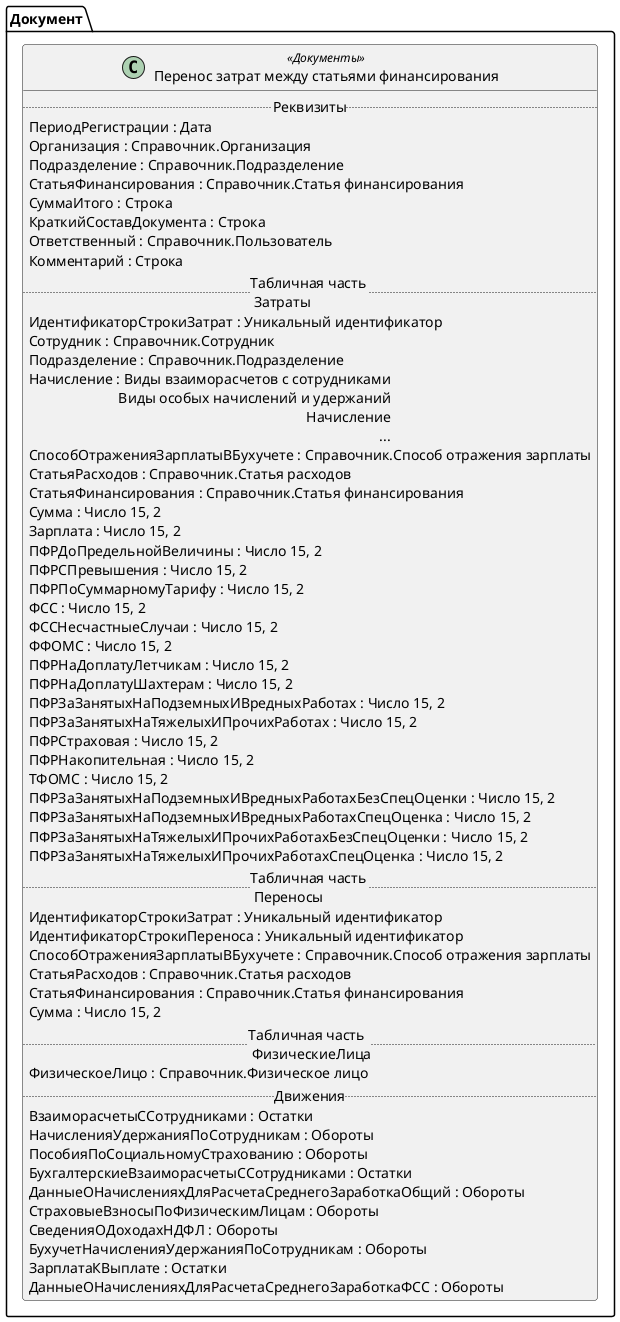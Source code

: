 ﻿@startuml ПереносЗатратНаПерсоналМеждуСтатьями
'!include templates.wsd
'..\include templates.wsd
class Документ.ПереносЗатратНаПерсоналМеждуСтатьями as "Перенос затрат между статьями финансирования" <<Документы>>
{
..Реквизиты..
ПериодРегистрации : Дата
Организация : Справочник.Организация
Подразделение : Справочник.Подразделение
СтатьяФинансирования : Справочник.Статья финансирования
СуммаИтого : Строка
КраткийСоставДокумента : Строка
Ответственный : Справочник.Пользователь
Комментарий : Строка
..Табличная часть \n Затраты..
ИдентификаторСтрокиЗатрат : Уникальный идентификатор
Сотрудник : Справочник.Сотрудник
Подразделение : Справочник.Подразделение
Начисление : Виды взаиморасчетов с сотрудниками\rВиды особых начислений и удержаний\rНачисление\r...
СпособОтраженияЗарплатыВБухучете : Справочник.Способ отражения зарплаты
СтатьяРасходов : Справочник.Статья расходов
СтатьяФинансирования : Справочник.Статья финансирования
Сумма : Число 15, 2
Зарплата : Число 15, 2
ПФРДоПредельнойВеличины : Число 15, 2
ПФРСПревышения : Число 15, 2
ПФРПоСуммарномуТарифу : Число 15, 2
ФСС : Число 15, 2
ФССНесчастныеСлучаи : Число 15, 2
ФФОМС : Число 15, 2
ПФРНаДоплатуЛетчикам : Число 15, 2
ПФРНаДоплатуШахтерам : Число 15, 2
ПФРЗаЗанятыхНаПодземныхИВредныхРаботах : Число 15, 2
ПФРЗаЗанятыхНаТяжелыхИПрочихРаботах : Число 15, 2
ПФРСтраховая : Число 15, 2
ПФРНакопительная : Число 15, 2
ТФОМС : Число 15, 2
ПФРЗаЗанятыхНаПодземныхИВредныхРаботахБезСпецОценки : Число 15, 2
ПФРЗаЗанятыхНаПодземныхИВредныхРаботахСпецОценка : Число 15, 2
ПФРЗаЗанятыхНаТяжелыхИПрочихРаботахБезСпецОценки : Число 15, 2
ПФРЗаЗанятыхНаТяжелыхИПрочихРаботахСпецОценка : Число 15, 2
..Табличная часть \n Переносы..
ИдентификаторСтрокиЗатрат : Уникальный идентификатор
ИдентификаторСтрокиПереноса : Уникальный идентификатор
СпособОтраженияЗарплатыВБухучете : Справочник.Способ отражения зарплаты
СтатьяРасходов : Справочник.Статья расходов
СтатьяФинансирования : Справочник.Статья финансирования
Сумма : Число 15, 2
..Табличная часть \n ФизическиеЛица..
ФизическоеЛицо : Справочник.Физическое лицо
..Движения..
ВзаиморасчетыССотрудниками : Остатки
НачисленияУдержанияПоСотрудникам : Обороты
ПособияПоСоциальномуСтрахованию : Обороты
БухгалтерскиеВзаиморасчетыССотрудниками : Остатки
ДанныеОНачисленияхДляРасчетаСреднегоЗаработкаОбщий : Обороты
СтраховыеВзносыПоФизическимЛицам : Обороты
СведенияОДоходахНДФЛ : Обороты
БухучетНачисленияУдержанияПоСотрудникам : Обороты
ЗарплатаКВыплате : Остатки
ДанныеОНачисленияхДляРасчетаСреднегоЗаработкаФСС : Обороты
}
@enduml
